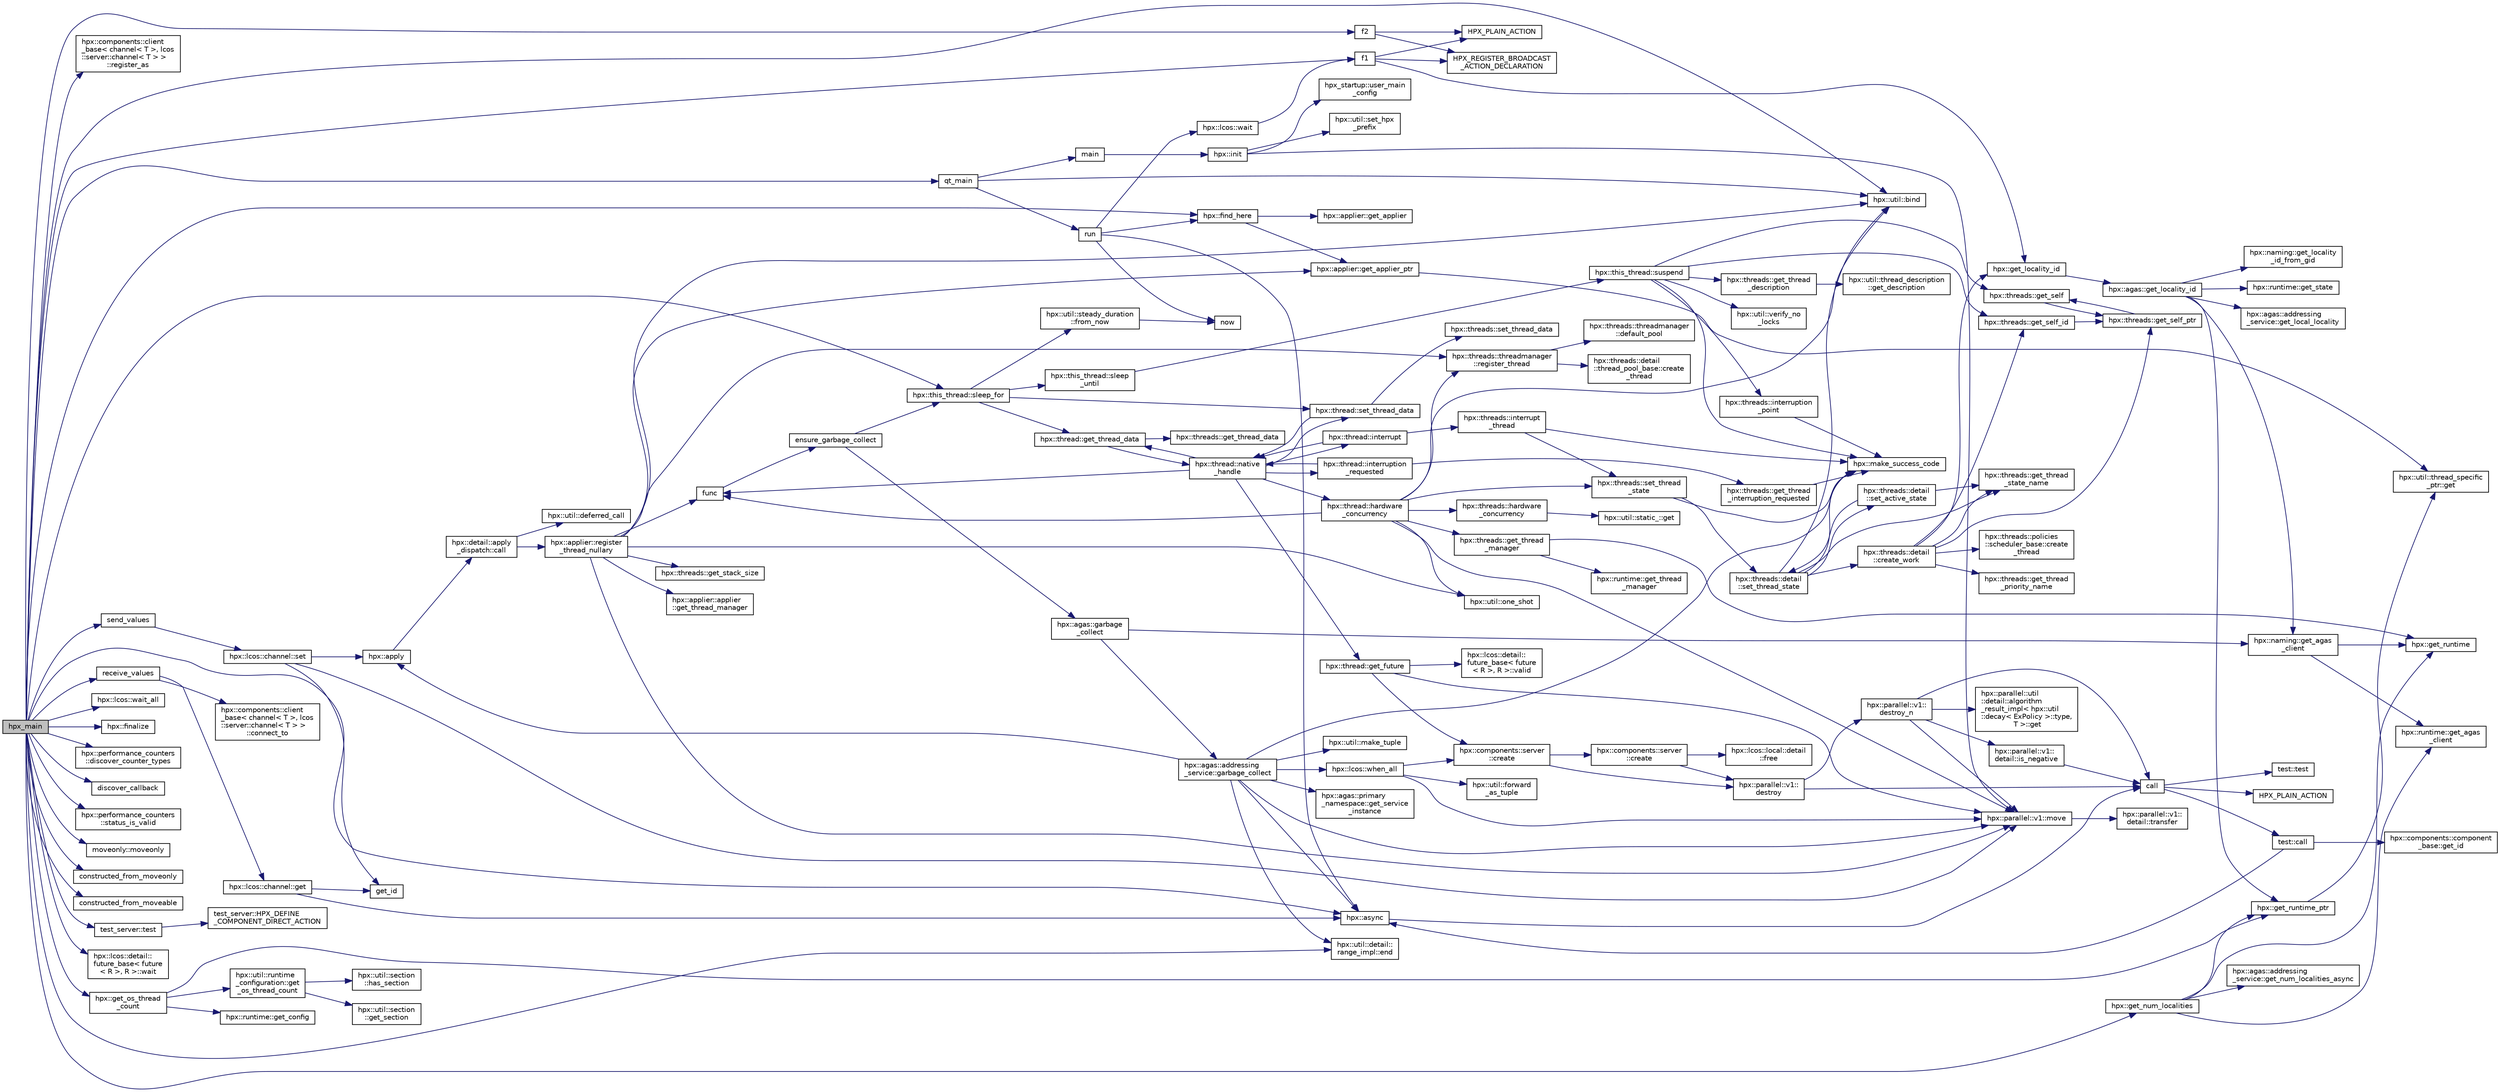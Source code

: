 digraph "hpx_main"
{
  edge [fontname="Helvetica",fontsize="10",labelfontname="Helvetica",labelfontsize="10"];
  node [fontname="Helvetica",fontsize="10",shape=record];
  rankdir="LR";
  Node584 [label="hpx_main",height=0.2,width=0.4,color="black", fillcolor="grey75", style="filled", fontcolor="black"];
  Node584 -> Node585 [color="midnightblue",fontsize="10",style="solid",fontname="Helvetica"];
  Node585 [label="hpx::find_here",height=0.2,width=0.4,color="black", fillcolor="white", style="filled",URL="$d8/d83/namespacehpx.html#af07c1b6e26bcdfb1138643a1a2133cf4",tooltip="Return the global id representing this locality. "];
  Node585 -> Node586 [color="midnightblue",fontsize="10",style="solid",fontname="Helvetica"];
  Node586 [label="hpx::applier::get_applier_ptr",height=0.2,width=0.4,color="black", fillcolor="white", style="filled",URL="$d8/dcb/namespacehpx_1_1applier.html#a617483cf2b77ad3a0aa428ade7b35299"];
  Node586 -> Node587 [color="midnightblue",fontsize="10",style="solid",fontname="Helvetica"];
  Node587 [label="hpx::util::thread_specific\l_ptr::get",height=0.2,width=0.4,color="black", fillcolor="white", style="filled",URL="$d4/d4c/structhpx_1_1util_1_1thread__specific__ptr.html#a3b27d8520710478aa41d1f74206bdba9"];
  Node585 -> Node588 [color="midnightblue",fontsize="10",style="solid",fontname="Helvetica"];
  Node588 [label="hpx::applier::get_applier",height=0.2,width=0.4,color="black", fillcolor="white", style="filled",URL="$d8/dcb/namespacehpx_1_1applier.html#aba1147ab54a476403b37f20a39b1e239"];
  Node584 -> Node589 [color="midnightblue",fontsize="10",style="solid",fontname="Helvetica"];
  Node589 [label="hpx::components::client\l_base\< channel\< T \>, lcos\l::server::channel\< T \> \>\l::register_as",height=0.2,width=0.4,color="black", fillcolor="white", style="filled",URL="$d9/dad/classhpx_1_1components_1_1client__base.html#a632d14405be3f73ace2827cf3e0d71a0"];
  Node584 -> Node590 [color="midnightblue",fontsize="10",style="solid",fontname="Helvetica"];
  Node590 [label="f1",height=0.2,width=0.4,color="black", fillcolor="white", style="filled",URL="$d8/d8b/broadcast_8cpp.html#a1751fbd41f2529b84514a9dbd767959a"];
  Node590 -> Node591 [color="midnightblue",fontsize="10",style="solid",fontname="Helvetica"];
  Node591 [label="hpx::get_locality_id",height=0.2,width=0.4,color="black", fillcolor="white", style="filled",URL="$d8/d83/namespacehpx.html#a158d7c54a657bb364c1704033010697b",tooltip="Return the number of the locality this function is being called from. "];
  Node591 -> Node592 [color="midnightblue",fontsize="10",style="solid",fontname="Helvetica"];
  Node592 [label="hpx::agas::get_locality_id",height=0.2,width=0.4,color="black", fillcolor="white", style="filled",URL="$dc/d54/namespacehpx_1_1agas.html#a491cc2ddecdf0f1a9129900caa6a4d3e"];
  Node592 -> Node593 [color="midnightblue",fontsize="10",style="solid",fontname="Helvetica"];
  Node593 [label="hpx::get_runtime_ptr",height=0.2,width=0.4,color="black", fillcolor="white", style="filled",URL="$d8/d83/namespacehpx.html#af29daf2bb3e01b4d6495a1742b6cce64"];
  Node593 -> Node587 [color="midnightblue",fontsize="10",style="solid",fontname="Helvetica"];
  Node592 -> Node594 [color="midnightblue",fontsize="10",style="solid",fontname="Helvetica"];
  Node594 [label="hpx::runtime::get_state",height=0.2,width=0.4,color="black", fillcolor="white", style="filled",URL="$d0/d7b/classhpx_1_1runtime.html#ab405f80e060dac95d624520f38b0524c"];
  Node592 -> Node595 [color="midnightblue",fontsize="10",style="solid",fontname="Helvetica"];
  Node595 [label="hpx::naming::get_agas\l_client",height=0.2,width=0.4,color="black", fillcolor="white", style="filled",URL="$d4/dc9/namespacehpx_1_1naming.html#a0408fffd5d34b620712a801b0ae3b032"];
  Node595 -> Node596 [color="midnightblue",fontsize="10",style="solid",fontname="Helvetica"];
  Node596 [label="hpx::get_runtime",height=0.2,width=0.4,color="black", fillcolor="white", style="filled",URL="$d8/d83/namespacehpx.html#aef902cc6c7dd3b9fbadf34d1e850a070"];
  Node595 -> Node597 [color="midnightblue",fontsize="10",style="solid",fontname="Helvetica"];
  Node597 [label="hpx::runtime::get_agas\l_client",height=0.2,width=0.4,color="black", fillcolor="white", style="filled",URL="$d0/d7b/classhpx_1_1runtime.html#aeb5dddd30d6b9861669af8ad44d1a96a"];
  Node592 -> Node598 [color="midnightblue",fontsize="10",style="solid",fontname="Helvetica"];
  Node598 [label="hpx::agas::addressing\l_service::get_local_locality",height=0.2,width=0.4,color="black", fillcolor="white", style="filled",URL="$db/d58/structhpx_1_1agas_1_1addressing__service.html#ab52c19a37c2a7a006c6c15f90ad0539c"];
  Node592 -> Node599 [color="midnightblue",fontsize="10",style="solid",fontname="Helvetica"];
  Node599 [label="hpx::naming::get_locality\l_id_from_gid",height=0.2,width=0.4,color="black", fillcolor="white", style="filled",URL="$d4/dc9/namespacehpx_1_1naming.html#a7fd43037784560bd04fda9b49e33529f"];
  Node590 -> Node600 [color="midnightblue",fontsize="10",style="solid",fontname="Helvetica"];
  Node600 [label="HPX_PLAIN_ACTION",height=0.2,width=0.4,color="black", fillcolor="white", style="filled",URL="$d8/d8b/broadcast_8cpp.html#a19685a0394ce6a99351f7a679f6eeefc"];
  Node590 -> Node601 [color="midnightblue",fontsize="10",style="solid",fontname="Helvetica"];
  Node601 [label="HPX_REGISTER_BROADCAST\l_ACTION_DECLARATION",height=0.2,width=0.4,color="black", fillcolor="white", style="filled",URL="$d7/d38/addressing__service_8cpp.html#a573d764d9cb34eec46a4bdffcf07875f"];
  Node584 -> Node602 [color="midnightblue",fontsize="10",style="solid",fontname="Helvetica"];
  Node602 [label="hpx::async",height=0.2,width=0.4,color="black", fillcolor="white", style="filled",URL="$d8/d83/namespacehpx.html#acb7d8e37b73b823956ce144f9a57eaa4"];
  Node602 -> Node603 [color="midnightblue",fontsize="10",style="solid",fontname="Helvetica"];
  Node603 [label="call",height=0.2,width=0.4,color="black", fillcolor="white", style="filled",URL="$d2/d67/promise__1620_8cpp.html#a58357f0b82bc761e1d0b9091ed563a70"];
  Node603 -> Node604 [color="midnightblue",fontsize="10",style="solid",fontname="Helvetica"];
  Node604 [label="test::test",height=0.2,width=0.4,color="black", fillcolor="white", style="filled",URL="$d8/d89/structtest.html#ab42d5ece712d716b04cb3f686f297a26"];
  Node603 -> Node605 [color="midnightblue",fontsize="10",style="solid",fontname="Helvetica"];
  Node605 [label="HPX_PLAIN_ACTION",height=0.2,width=0.4,color="black", fillcolor="white", style="filled",URL="$d2/d67/promise__1620_8cpp.html#ab96aab827a4b1fcaf66cfe0ba83fef23"];
  Node603 -> Node606 [color="midnightblue",fontsize="10",style="solid",fontname="Helvetica"];
  Node606 [label="test::call",height=0.2,width=0.4,color="black", fillcolor="white", style="filled",URL="$d8/d89/structtest.html#aeb29e7ed6518b9426ccf1344c52620ae"];
  Node606 -> Node602 [color="midnightblue",fontsize="10",style="solid",fontname="Helvetica"];
  Node606 -> Node607 [color="midnightblue",fontsize="10",style="solid",fontname="Helvetica"];
  Node607 [label="hpx::components::component\l_base::get_id",height=0.2,width=0.4,color="black", fillcolor="white", style="filled",URL="$d2/de6/classhpx_1_1components_1_1component__base.html#a4c8fd93514039bdf01c48d66d82b19cd"];
  Node584 -> Node608 [color="midnightblue",fontsize="10",style="solid",fontname="Helvetica"];
  Node608 [label="send_values",height=0.2,width=0.4,color="black", fillcolor="white", style="filled",URL="$d4/d98/channel__register__as__2722_8cpp.html#ab97c284e1eb1e5056b59dbcf0a1e24fc"];
  Node608 -> Node609 [color="midnightblue",fontsize="10",style="solid",fontname="Helvetica"];
  Node609 [label="hpx::lcos::channel::set",height=0.2,width=0.4,color="black", fillcolor="white", style="filled",URL="$db/d40/classhpx_1_1lcos_1_1channel.html#a55b035fb8c7cac0b6f187884f04f8b6a"];
  Node609 -> Node610 [color="midnightblue",fontsize="10",style="solid",fontname="Helvetica"];
  Node610 [label="hpx::apply",height=0.2,width=0.4,color="black", fillcolor="white", style="filled",URL="$d8/d83/namespacehpx.html#aa87762f0db0731d385f3fdfdb25d59fc"];
  Node610 -> Node611 [color="midnightblue",fontsize="10",style="solid",fontname="Helvetica"];
  Node611 [label="hpx::detail::apply\l_dispatch::call",height=0.2,width=0.4,color="black", fillcolor="white", style="filled",URL="$db/de8/structhpx_1_1detail_1_1apply__dispatch.html#a0755fab16d281e74bcff0f8045be9459"];
  Node611 -> Node612 [color="midnightblue",fontsize="10",style="solid",fontname="Helvetica"];
  Node612 [label="hpx::applier::register\l_thread_nullary",height=0.2,width=0.4,color="black", fillcolor="white", style="filled",URL="$d8/dcb/namespacehpx_1_1applier.html#a401cd1145927e58d74d1eb52aaccd936"];
  Node612 -> Node586 [color="midnightblue",fontsize="10",style="solid",fontname="Helvetica"];
  Node612 -> Node613 [color="midnightblue",fontsize="10",style="solid",fontname="Helvetica"];
  Node613 [label="func",height=0.2,width=0.4,color="black", fillcolor="white", style="filled",URL="$d8/dfd/id__type__ref__counting__1032_8cpp.html#ab811b86ea5107ffb3351fcaa29d2c652"];
  Node613 -> Node614 [color="midnightblue",fontsize="10",style="solid",fontname="Helvetica"];
  Node614 [label="ensure_garbage_collect",height=0.2,width=0.4,color="black", fillcolor="white", style="filled",URL="$d8/dfd/id__type__ref__counting__1032_8cpp.html#a5264b94bf7c262ac0e521fb290d476d5"];
  Node614 -> Node615 [color="midnightblue",fontsize="10",style="solid",fontname="Helvetica"];
  Node615 [label="hpx::this_thread::sleep_for",height=0.2,width=0.4,color="black", fillcolor="white", style="filled",URL="$d9/d52/namespacehpx_1_1this__thread.html#afc042a5a5fa52eef2d1d177a343435cf"];
  Node615 -> Node616 [color="midnightblue",fontsize="10",style="solid",fontname="Helvetica"];
  Node616 [label="hpx::this_thread::sleep\l_until",height=0.2,width=0.4,color="black", fillcolor="white", style="filled",URL="$d9/d52/namespacehpx_1_1this__thread.html#ae12a853980115b23ff0ab8ca06622658"];
  Node616 -> Node617 [color="midnightblue",fontsize="10",style="solid",fontname="Helvetica"];
  Node617 [label="hpx::this_thread::suspend",height=0.2,width=0.4,color="black", fillcolor="white", style="filled",URL="$d9/d52/namespacehpx_1_1this__thread.html#aca220026fb3014c0881d129fe31c0073"];
  Node617 -> Node618 [color="midnightblue",fontsize="10",style="solid",fontname="Helvetica"];
  Node618 [label="hpx::threads::get_self",height=0.2,width=0.4,color="black", fillcolor="white", style="filled",URL="$d7/d28/namespacehpx_1_1threads.html#a07daf4d6d29233f20d66d41ab7b5b8e8"];
  Node618 -> Node619 [color="midnightblue",fontsize="10",style="solid",fontname="Helvetica"];
  Node619 [label="hpx::threads::get_self_ptr",height=0.2,width=0.4,color="black", fillcolor="white", style="filled",URL="$d7/d28/namespacehpx_1_1threads.html#a22877ae347ad884cde3a51397dad6c53"];
  Node619 -> Node618 [color="midnightblue",fontsize="10",style="solid",fontname="Helvetica"];
  Node617 -> Node620 [color="midnightblue",fontsize="10",style="solid",fontname="Helvetica"];
  Node620 [label="hpx::threads::get_self_id",height=0.2,width=0.4,color="black", fillcolor="white", style="filled",URL="$d7/d28/namespacehpx_1_1threads.html#afafe0f900b9fac3d4ed3c747625c1cfe"];
  Node620 -> Node619 [color="midnightblue",fontsize="10",style="solid",fontname="Helvetica"];
  Node617 -> Node621 [color="midnightblue",fontsize="10",style="solid",fontname="Helvetica"];
  Node621 [label="hpx::threads::interruption\l_point",height=0.2,width=0.4,color="black", fillcolor="white", style="filled",URL="$d7/d28/namespacehpx_1_1threads.html#ada6ec56a12b050707311d8c628089059"];
  Node621 -> Node622 [color="midnightblue",fontsize="10",style="solid",fontname="Helvetica"];
  Node622 [label="hpx::make_success_code",height=0.2,width=0.4,color="black", fillcolor="white", style="filled",URL="$d8/d83/namespacehpx.html#a0e8512a8f49e2a6c8185061181419d8f",tooltip="Returns error_code(hpx::success, \"success\", mode). "];
  Node617 -> Node623 [color="midnightblue",fontsize="10",style="solid",fontname="Helvetica"];
  Node623 [label="hpx::util::verify_no\l_locks",height=0.2,width=0.4,color="black", fillcolor="white", style="filled",URL="$df/dad/namespacehpx_1_1util.html#ae0e1837ee6f09b79b26c2e788d2e9fc9"];
  Node617 -> Node624 [color="midnightblue",fontsize="10",style="solid",fontname="Helvetica"];
  Node624 [label="hpx::threads::get_thread\l_description",height=0.2,width=0.4,color="black", fillcolor="white", style="filled",URL="$d7/d28/namespacehpx_1_1threads.html#a42fc18a7a680f4e8bc633a4b4c956701"];
  Node624 -> Node625 [color="midnightblue",fontsize="10",style="solid",fontname="Helvetica"];
  Node625 [label="hpx::util::thread_description\l::get_description",height=0.2,width=0.4,color="black", fillcolor="white", style="filled",URL="$df/d9e/structhpx_1_1util_1_1thread__description.html#a8c834e14eca6eb228188022577f9f952"];
  Node617 -> Node622 [color="midnightblue",fontsize="10",style="solid",fontname="Helvetica"];
  Node615 -> Node626 [color="midnightblue",fontsize="10",style="solid",fontname="Helvetica"];
  Node626 [label="hpx::util::steady_duration\l::from_now",height=0.2,width=0.4,color="black", fillcolor="white", style="filled",URL="$d9/d4f/classhpx_1_1util_1_1steady__duration.html#a0132206d767cd0f7395507b40111a153"];
  Node626 -> Node627 [color="midnightblue",fontsize="10",style="solid",fontname="Helvetica"];
  Node627 [label="now",height=0.2,width=0.4,color="black", fillcolor="white", style="filled",URL="$de/db3/1d__stencil__1__omp_8cpp.html#a89e9667753dccfac455bd37a7a3a7b16"];
  Node615 -> Node628 [color="midnightblue",fontsize="10",style="solid",fontname="Helvetica"];
  Node628 [label="hpx::thread::get_thread_data",height=0.2,width=0.4,color="black", fillcolor="white", style="filled",URL="$de/d9b/classhpx_1_1thread.html#a4535ef82cec3b953d2c941d20e3e3904"];
  Node628 -> Node629 [color="midnightblue",fontsize="10",style="solid",fontname="Helvetica"];
  Node629 [label="hpx::threads::get_thread_data",height=0.2,width=0.4,color="black", fillcolor="white", style="filled",URL="$d7/d28/namespacehpx_1_1threads.html#a8737931ff6303807225f735b2b384ae4"];
  Node628 -> Node630 [color="midnightblue",fontsize="10",style="solid",fontname="Helvetica"];
  Node630 [label="hpx::thread::native\l_handle",height=0.2,width=0.4,color="black", fillcolor="white", style="filled",URL="$de/d9b/classhpx_1_1thread.html#acf48190d264ab64c1c4ec99d0b421b5a"];
  Node630 -> Node631 [color="midnightblue",fontsize="10",style="solid",fontname="Helvetica"];
  Node631 [label="hpx::thread::hardware\l_concurrency",height=0.2,width=0.4,color="black", fillcolor="white", style="filled",URL="$de/d9b/classhpx_1_1thread.html#a8e4fff210e02485ba493bc3a2a956c03"];
  Node631 -> Node632 [color="midnightblue",fontsize="10",style="solid",fontname="Helvetica"];
  Node632 [label="hpx::threads::hardware\l_concurrency",height=0.2,width=0.4,color="black", fillcolor="white", style="filled",URL="$d7/d28/namespacehpx_1_1threads.html#aa8752a235478d2ad7b5ac467b63ab527"];
  Node632 -> Node633 [color="midnightblue",fontsize="10",style="solid",fontname="Helvetica"];
  Node633 [label="hpx::util::static_::get",height=0.2,width=0.4,color="black", fillcolor="white", style="filled",URL="$d3/dbb/structhpx_1_1util_1_1static__.html#a2967c633948a3bf17a3b5405ef5a8318"];
  Node631 -> Node613 [color="midnightblue",fontsize="10",style="solid",fontname="Helvetica"];
  Node631 -> Node634 [color="midnightblue",fontsize="10",style="solid",fontname="Helvetica"];
  Node634 [label="hpx::util::bind",height=0.2,width=0.4,color="black", fillcolor="white", style="filled",URL="$df/dad/namespacehpx_1_1util.html#ad844caedf82a0173d6909d910c3e48c6"];
  Node631 -> Node635 [color="midnightblue",fontsize="10",style="solid",fontname="Helvetica"];
  Node635 [label="hpx::util::one_shot",height=0.2,width=0.4,color="black", fillcolor="white", style="filled",URL="$df/dad/namespacehpx_1_1util.html#a273e61be42a72415291e0ec0a4f28c7a"];
  Node631 -> Node636 [color="midnightblue",fontsize="10",style="solid",fontname="Helvetica"];
  Node636 [label="hpx::parallel::v1::move",height=0.2,width=0.4,color="black", fillcolor="white", style="filled",URL="$db/db9/namespacehpx_1_1parallel_1_1v1.html#aa7c4ede081ce786c9d1eb1adff495cfc"];
  Node636 -> Node637 [color="midnightblue",fontsize="10",style="solid",fontname="Helvetica"];
  Node637 [label="hpx::parallel::v1::\ldetail::transfer",height=0.2,width=0.4,color="black", fillcolor="white", style="filled",URL="$d2/ddd/namespacehpx_1_1parallel_1_1v1_1_1detail.html#ab1b56a05e1885ca7cc7ffa1804dd2f3c"];
  Node631 -> Node638 [color="midnightblue",fontsize="10",style="solid",fontname="Helvetica"];
  Node638 [label="hpx::threads::get_thread\l_manager",height=0.2,width=0.4,color="black", fillcolor="white", style="filled",URL="$d7/d28/namespacehpx_1_1threads.html#a076973c3a53beadde7d967e22c4f6cce"];
  Node638 -> Node596 [color="midnightblue",fontsize="10",style="solid",fontname="Helvetica"];
  Node638 -> Node639 [color="midnightblue",fontsize="10",style="solid",fontname="Helvetica"];
  Node639 [label="hpx::runtime::get_thread\l_manager",height=0.2,width=0.4,color="black", fillcolor="white", style="filled",URL="$d0/d7b/classhpx_1_1runtime.html#a865b12d57fcd44a8d3dda3e35414f563"];
  Node631 -> Node640 [color="midnightblue",fontsize="10",style="solid",fontname="Helvetica"];
  Node640 [label="hpx::threads::threadmanager\l::register_thread",height=0.2,width=0.4,color="black", fillcolor="white", style="filled",URL="$d5/daa/classhpx_1_1threads_1_1threadmanager.html#a7f79c7578e08a60ca45eb276ce8133d8"];
  Node640 -> Node641 [color="midnightblue",fontsize="10",style="solid",fontname="Helvetica"];
  Node641 [label="hpx::threads::threadmanager\l::default_pool",height=0.2,width=0.4,color="black", fillcolor="white", style="filled",URL="$d5/daa/classhpx_1_1threads_1_1threadmanager.html#a851f067d03b5dd1c5e6a9a6a841e05df"];
  Node640 -> Node642 [color="midnightblue",fontsize="10",style="solid",fontname="Helvetica"];
  Node642 [label="hpx::threads::detail\l::thread_pool_base::create\l_thread",height=0.2,width=0.4,color="black", fillcolor="white", style="filled",URL="$de/dae/classhpx_1_1threads_1_1detail_1_1thread__pool__base.html#ad35d3779eef6f4528e62a26d71b34b34"];
  Node631 -> Node643 [color="midnightblue",fontsize="10",style="solid",fontname="Helvetica"];
  Node643 [label="hpx::threads::set_thread\l_state",height=0.2,width=0.4,color="black", fillcolor="white", style="filled",URL="$d7/d28/namespacehpx_1_1threads.html#ac0690ad16ad778bcc79dcd727cc33025",tooltip="Set the thread state of the thread referenced by the thread_id id. "];
  Node643 -> Node622 [color="midnightblue",fontsize="10",style="solid",fontname="Helvetica"];
  Node643 -> Node644 [color="midnightblue",fontsize="10",style="solid",fontname="Helvetica"];
  Node644 [label="hpx::threads::detail\l::set_thread_state",height=0.2,width=0.4,color="black", fillcolor="white", style="filled",URL="$d2/dd1/namespacehpx_1_1threads_1_1detail.html#af85ddc854c4a149bf1738eb1b111b9ab"];
  Node644 -> Node645 [color="midnightblue",fontsize="10",style="solid",fontname="Helvetica"];
  Node645 [label="hpx::threads::get_thread\l_state_name",height=0.2,width=0.4,color="black", fillcolor="white", style="filled",URL="$d7/d28/namespacehpx_1_1threads.html#a26f91ea8d2195f165c033241c5cd11db"];
  Node644 -> Node622 [color="midnightblue",fontsize="10",style="solid",fontname="Helvetica"];
  Node644 -> Node634 [color="midnightblue",fontsize="10",style="solid",fontname="Helvetica"];
  Node644 -> Node646 [color="midnightblue",fontsize="10",style="solid",fontname="Helvetica"];
  Node646 [label="hpx::threads::detail\l::set_active_state",height=0.2,width=0.4,color="black", fillcolor="white", style="filled",URL="$d2/dd1/namespacehpx_1_1threads_1_1detail.html#a45884a5bf04ad66a4f259231a3947e76"];
  Node646 -> Node645 [color="midnightblue",fontsize="10",style="solid",fontname="Helvetica"];
  Node646 -> Node644 [color="midnightblue",fontsize="10",style="solid",fontname="Helvetica"];
  Node644 -> Node647 [color="midnightblue",fontsize="10",style="solid",fontname="Helvetica"];
  Node647 [label="hpx::threads::detail\l::create_work",height=0.2,width=0.4,color="black", fillcolor="white", style="filled",URL="$d2/dd1/namespacehpx_1_1threads_1_1detail.html#ae22384a3c1b1a1940032fad068fb54b1"];
  Node647 -> Node645 [color="midnightblue",fontsize="10",style="solid",fontname="Helvetica"];
  Node647 -> Node648 [color="midnightblue",fontsize="10",style="solid",fontname="Helvetica"];
  Node648 [label="hpx::threads::get_thread\l_priority_name",height=0.2,width=0.4,color="black", fillcolor="white", style="filled",URL="$d7/d28/namespacehpx_1_1threads.html#a9c6b2fec0c1cf5b06ff83ce756ca6d42"];
  Node647 -> Node619 [color="midnightblue",fontsize="10",style="solid",fontname="Helvetica"];
  Node647 -> Node620 [color="midnightblue",fontsize="10",style="solid",fontname="Helvetica"];
  Node647 -> Node591 [color="midnightblue",fontsize="10",style="solid",fontname="Helvetica"];
  Node647 -> Node649 [color="midnightblue",fontsize="10",style="solid",fontname="Helvetica"];
  Node649 [label="hpx::threads::policies\l::scheduler_base::create\l_thread",height=0.2,width=0.4,color="black", fillcolor="white", style="filled",URL="$dd/d7e/structhpx_1_1threads_1_1policies_1_1scheduler__base.html#ad3b05cd7f363cc8e8410ce368c3794e0"];
  Node630 -> Node650 [color="midnightblue",fontsize="10",style="solid",fontname="Helvetica"];
  Node650 [label="hpx::thread::interrupt",height=0.2,width=0.4,color="black", fillcolor="white", style="filled",URL="$de/d9b/classhpx_1_1thread.html#ac34d0d033aa743c476a79dbc2e1a8a39"];
  Node650 -> Node651 [color="midnightblue",fontsize="10",style="solid",fontname="Helvetica"];
  Node651 [label="hpx::threads::interrupt\l_thread",height=0.2,width=0.4,color="black", fillcolor="white", style="filled",URL="$d7/d28/namespacehpx_1_1threads.html#a6bdda1a2aab61b9b13d274b5155d7e73"];
  Node651 -> Node622 [color="midnightblue",fontsize="10",style="solid",fontname="Helvetica"];
  Node651 -> Node643 [color="midnightblue",fontsize="10",style="solid",fontname="Helvetica"];
  Node650 -> Node630 [color="midnightblue",fontsize="10",style="solid",fontname="Helvetica"];
  Node630 -> Node652 [color="midnightblue",fontsize="10",style="solid",fontname="Helvetica"];
  Node652 [label="hpx::thread::interruption\l_requested",height=0.2,width=0.4,color="black", fillcolor="white", style="filled",URL="$de/d9b/classhpx_1_1thread.html#a33276bb4c20bbb0b1978944e18ef71b8"];
  Node652 -> Node653 [color="midnightblue",fontsize="10",style="solid",fontname="Helvetica"];
  Node653 [label="hpx::threads::get_thread\l_interruption_requested",height=0.2,width=0.4,color="black", fillcolor="white", style="filled",URL="$d7/d28/namespacehpx_1_1threads.html#ae64a7fdb8b5c8bac7be0c8282672a03b"];
  Node653 -> Node622 [color="midnightblue",fontsize="10",style="solid",fontname="Helvetica"];
  Node652 -> Node630 [color="midnightblue",fontsize="10",style="solid",fontname="Helvetica"];
  Node630 -> Node654 [color="midnightblue",fontsize="10",style="solid",fontname="Helvetica"];
  Node654 [label="hpx::thread::get_future",height=0.2,width=0.4,color="black", fillcolor="white", style="filled",URL="$de/d9b/classhpx_1_1thread.html#a87fdb0d8da826366fc190ed224900a64"];
  Node654 -> Node655 [color="midnightblue",fontsize="10",style="solid",fontname="Helvetica"];
  Node655 [label="hpx::lcos::detail::\lfuture_base\< future\l\< R \>, R \>::valid",height=0.2,width=0.4,color="black", fillcolor="white", style="filled",URL="$d5/dd7/classhpx_1_1lcos_1_1detail_1_1future__base.html#aaf7beb7374815614363033bd96573e75"];
  Node654 -> Node656 [color="midnightblue",fontsize="10",style="solid",fontname="Helvetica"];
  Node656 [label="hpx::components::server\l::create",height=0.2,width=0.4,color="black", fillcolor="white", style="filled",URL="$d2/da2/namespacehpx_1_1components_1_1server.html#ac776c89f3d68ceb910e8cee9fa937ab4",tooltip="Create arrays of components using their default constructor. "];
  Node656 -> Node657 [color="midnightblue",fontsize="10",style="solid",fontname="Helvetica"];
  Node657 [label="hpx::components::server\l::create",height=0.2,width=0.4,color="black", fillcolor="white", style="filled",URL="$d2/da2/namespacehpx_1_1components_1_1server.html#a77d26de181c97b444565e230577981bd"];
  Node657 -> Node658 [color="midnightblue",fontsize="10",style="solid",fontname="Helvetica"];
  Node658 [label="hpx::lcos::local::detail\l::free",height=0.2,width=0.4,color="black", fillcolor="white", style="filled",URL="$d4/dcb/namespacehpx_1_1lcos_1_1local_1_1detail.html#a55a940f019734e9bb045dc123cd80e48"];
  Node657 -> Node659 [color="midnightblue",fontsize="10",style="solid",fontname="Helvetica"];
  Node659 [label="hpx::parallel::v1::\ldestroy",height=0.2,width=0.4,color="black", fillcolor="white", style="filled",URL="$db/db9/namespacehpx_1_1parallel_1_1v1.html#acf303558375048e8a7cc9a2c2e09477f"];
  Node659 -> Node603 [color="midnightblue",fontsize="10",style="solid",fontname="Helvetica"];
  Node659 -> Node660 [color="midnightblue",fontsize="10",style="solid",fontname="Helvetica"];
  Node660 [label="hpx::parallel::v1::\ldestroy_n",height=0.2,width=0.4,color="black", fillcolor="white", style="filled",URL="$db/db9/namespacehpx_1_1parallel_1_1v1.html#a71d0691132a300690163f5636bcd5bd3"];
  Node660 -> Node661 [color="midnightblue",fontsize="10",style="solid",fontname="Helvetica"];
  Node661 [label="hpx::parallel::v1::\ldetail::is_negative",height=0.2,width=0.4,color="black", fillcolor="white", style="filled",URL="$d2/ddd/namespacehpx_1_1parallel_1_1v1_1_1detail.html#adf2e40fc4b20ad0fd442ee3118a4d527"];
  Node661 -> Node603 [color="midnightblue",fontsize="10",style="solid",fontname="Helvetica"];
  Node660 -> Node662 [color="midnightblue",fontsize="10",style="solid",fontname="Helvetica"];
  Node662 [label="hpx::parallel::util\l::detail::algorithm\l_result_impl\< hpx::util\l::decay\< ExPolicy \>::type,\l T \>::get",height=0.2,width=0.4,color="black", fillcolor="white", style="filled",URL="$d2/d42/structhpx_1_1parallel_1_1util_1_1detail_1_1algorithm__result__impl.html#ab5b051e8ec74eff5e0e62fd63f5d377e"];
  Node660 -> Node636 [color="midnightblue",fontsize="10",style="solid",fontname="Helvetica"];
  Node660 -> Node603 [color="midnightblue",fontsize="10",style="solid",fontname="Helvetica"];
  Node656 -> Node659 [color="midnightblue",fontsize="10",style="solid",fontname="Helvetica"];
  Node654 -> Node636 [color="midnightblue",fontsize="10",style="solid",fontname="Helvetica"];
  Node630 -> Node628 [color="midnightblue",fontsize="10",style="solid",fontname="Helvetica"];
  Node630 -> Node663 [color="midnightblue",fontsize="10",style="solid",fontname="Helvetica"];
  Node663 [label="hpx::thread::set_thread_data",height=0.2,width=0.4,color="black", fillcolor="white", style="filled",URL="$de/d9b/classhpx_1_1thread.html#a7317a3cf5251f3b33c990449570d4cea"];
  Node663 -> Node664 [color="midnightblue",fontsize="10",style="solid",fontname="Helvetica"];
  Node664 [label="hpx::threads::set_thread_data",height=0.2,width=0.4,color="black", fillcolor="white", style="filled",URL="$d7/d28/namespacehpx_1_1threads.html#a00a625acc149fce3ae38e4340454acf7"];
  Node663 -> Node630 [color="midnightblue",fontsize="10",style="solid",fontname="Helvetica"];
  Node630 -> Node613 [color="midnightblue",fontsize="10",style="solid",fontname="Helvetica"];
  Node615 -> Node663 [color="midnightblue",fontsize="10",style="solid",fontname="Helvetica"];
  Node614 -> Node665 [color="midnightblue",fontsize="10",style="solid",fontname="Helvetica"];
  Node665 [label="hpx::agas::garbage\l_collect",height=0.2,width=0.4,color="black", fillcolor="white", style="filled",URL="$dc/d54/namespacehpx_1_1agas.html#a951337adc4f9bd6df00a50737468e911"];
  Node665 -> Node595 [color="midnightblue",fontsize="10",style="solid",fontname="Helvetica"];
  Node665 -> Node666 [color="midnightblue",fontsize="10",style="solid",fontname="Helvetica"];
  Node666 [label="hpx::agas::addressing\l_service::garbage_collect",height=0.2,width=0.4,color="black", fillcolor="white", style="filled",URL="$db/d58/structhpx_1_1agas_1_1addressing__service.html#a87dcae0eacf6e62d5103ebf516d86f63"];
  Node666 -> Node622 [color="midnightblue",fontsize="10",style="solid",fontname="Helvetica"];
  Node666 -> Node667 [color="midnightblue",fontsize="10",style="solid",fontname="Helvetica"];
  Node667 [label="hpx::agas::primary\l_namespace::get_service\l_instance",height=0.2,width=0.4,color="black", fillcolor="white", style="filled",URL="$d1/d43/structhpx_1_1agas_1_1primary__namespace.html#a7630ff0f30ff8c23b13b4672c5350e2e"];
  Node666 -> Node668 [color="midnightblue",fontsize="10",style="solid",fontname="Helvetica"];
  Node668 [label="hpx::util::make_tuple",height=0.2,width=0.4,color="black", fillcolor="white", style="filled",URL="$df/dad/namespacehpx_1_1util.html#a06fa74211a987d208e013f400a9f5328"];
  Node666 -> Node669 [color="midnightblue",fontsize="10",style="solid",fontname="Helvetica"];
  Node669 [label="hpx::util::detail::\lrange_impl::end",height=0.2,width=0.4,color="black", fillcolor="white", style="filled",URL="$d4/d4a/namespacehpx_1_1util_1_1detail_1_1range__impl.html#afb2ea48b0902f52ee4d8b764807b4316"];
  Node666 -> Node610 [color="midnightblue",fontsize="10",style="solid",fontname="Helvetica"];
  Node666 -> Node636 [color="midnightblue",fontsize="10",style="solid",fontname="Helvetica"];
  Node666 -> Node602 [color="midnightblue",fontsize="10",style="solid",fontname="Helvetica"];
  Node666 -> Node670 [color="midnightblue",fontsize="10",style="solid",fontname="Helvetica"];
  Node670 [label="hpx::lcos::when_all",height=0.2,width=0.4,color="black", fillcolor="white", style="filled",URL="$d2/dc9/namespacehpx_1_1lcos.html#a1a6fb024d8690923fb185d5aee204d54"];
  Node670 -> Node671 [color="midnightblue",fontsize="10",style="solid",fontname="Helvetica"];
  Node671 [label="hpx::util::forward\l_as_tuple",height=0.2,width=0.4,color="black", fillcolor="white", style="filled",URL="$df/dad/namespacehpx_1_1util.html#ab7c31e3f24c3302a4f67b6735a6fa597"];
  Node670 -> Node636 [color="midnightblue",fontsize="10",style="solid",fontname="Helvetica"];
  Node670 -> Node656 [color="midnightblue",fontsize="10",style="solid",fontname="Helvetica"];
  Node612 -> Node634 [color="midnightblue",fontsize="10",style="solid",fontname="Helvetica"];
  Node612 -> Node635 [color="midnightblue",fontsize="10",style="solid",fontname="Helvetica"];
  Node612 -> Node636 [color="midnightblue",fontsize="10",style="solid",fontname="Helvetica"];
  Node612 -> Node672 [color="midnightblue",fontsize="10",style="solid",fontname="Helvetica"];
  Node672 [label="hpx::threads::get_stack_size",height=0.2,width=0.4,color="black", fillcolor="white", style="filled",URL="$d7/d28/namespacehpx_1_1threads.html#af597241b3c2785150be206737ca04aa6",tooltip="The get_stack_size function is part of the thread related API. It. "];
  Node612 -> Node673 [color="midnightblue",fontsize="10",style="solid",fontname="Helvetica"];
  Node673 [label="hpx::applier::applier\l::get_thread_manager",height=0.2,width=0.4,color="black", fillcolor="white", style="filled",URL="$da/dcb/classhpx_1_1applier_1_1applier.html#acc36d583973701e573be39da97bba866",tooltip="Access the thread-manager instance associated with this applier. "];
  Node612 -> Node640 [color="midnightblue",fontsize="10",style="solid",fontname="Helvetica"];
  Node611 -> Node674 [color="midnightblue",fontsize="10",style="solid",fontname="Helvetica"];
  Node674 [label="hpx::util::deferred_call",height=0.2,width=0.4,color="black", fillcolor="white", style="filled",URL="$df/dad/namespacehpx_1_1util.html#acdded623c658a7a3436f7e76bc9d881c"];
  Node609 -> Node675 [color="midnightblue",fontsize="10",style="solid",fontname="Helvetica"];
  Node675 [label="get_id",height=0.2,width=0.4,color="black", fillcolor="white", style="filled",URL="$d8/d3c/simple__future__continuation_8cpp.html#a64b28a4bbb16e7f78fc14c60466ddd8d"];
  Node609 -> Node636 [color="midnightblue",fontsize="10",style="solid",fontname="Helvetica"];
  Node584 -> Node676 [color="midnightblue",fontsize="10",style="solid",fontname="Helvetica"];
  Node676 [label="f2",height=0.2,width=0.4,color="black", fillcolor="white", style="filled",URL="$d8/d8b/broadcast_8cpp.html#a90b718127ae383af9c1b52fb8d5e1166"];
  Node676 -> Node600 [color="midnightblue",fontsize="10",style="solid",fontname="Helvetica"];
  Node676 -> Node601 [color="midnightblue",fontsize="10",style="solid",fontname="Helvetica"];
  Node584 -> Node677 [color="midnightblue",fontsize="10",style="solid",fontname="Helvetica"];
  Node677 [label="receive_values",height=0.2,width=0.4,color="black", fillcolor="white", style="filled",URL="$d4/d98/channel__register__as__2722_8cpp.html#ad88331e46d874b74dd70cfa750316381"];
  Node677 -> Node678 [color="midnightblue",fontsize="10",style="solid",fontname="Helvetica"];
  Node678 [label="hpx::components::client\l_base\< channel\< T \>, lcos\l::server::channel\< T \> \>\l::connect_to",height=0.2,width=0.4,color="black", fillcolor="white", style="filled",URL="$d9/dad/classhpx_1_1components_1_1client__base.html#a799b739d230d80abb078dce9845dc277"];
  Node677 -> Node679 [color="midnightblue",fontsize="10",style="solid",fontname="Helvetica"];
  Node679 [label="hpx::lcos::channel::get",height=0.2,width=0.4,color="black", fillcolor="white", style="filled",URL="$db/d40/classhpx_1_1lcos_1_1channel.html#a9e5eb00de5cb512bc1319c3df58f911a"];
  Node679 -> Node602 [color="midnightblue",fontsize="10",style="solid",fontname="Helvetica"];
  Node679 -> Node675 [color="midnightblue",fontsize="10",style="solid",fontname="Helvetica"];
  Node584 -> Node680 [color="midnightblue",fontsize="10",style="solid",fontname="Helvetica"];
  Node680 [label="hpx::lcos::wait_all",height=0.2,width=0.4,color="black", fillcolor="white", style="filled",URL="$d2/dc9/namespacehpx_1_1lcos.html#aa22f424df487aac588e30b71f15dd2fe"];
  Node584 -> Node681 [color="midnightblue",fontsize="10",style="solid",fontname="Helvetica"];
  Node681 [label="hpx::finalize",height=0.2,width=0.4,color="black", fillcolor="white", style="filled",URL="$d8/d83/namespacehpx.html#a8f5d18e423b3ad43e343d1571acd5f64",tooltip="Main function to gracefully terminate the HPX runtime system. "];
  Node584 -> Node682 [color="midnightblue",fontsize="10",style="solid",fontname="Helvetica"];
  Node682 [label="hpx::performance_counters\l::discover_counter_types",height=0.2,width=0.4,color="black", fillcolor="white", style="filled",URL="$d0/d36/namespacehpx_1_1performance__counters.html#ae0e9d6bb6252459b956c7b23f3577566",tooltip="Call the supplied function for each registered counter type. "];
  Node584 -> Node634 [color="midnightblue",fontsize="10",style="solid",fontname="Helvetica"];
  Node584 -> Node683 [color="midnightblue",fontsize="10",style="solid",fontname="Helvetica"];
  Node683 [label="discover_callback",height=0.2,width=0.4,color="black", fillcolor="white", style="filled",URL="$d0/d7f/discover__counters__1787_8cpp.html#ac1c23d8427ed71021549866f26de1feb"];
  Node584 -> Node684 [color="midnightblue",fontsize="10",style="solid",fontname="Helvetica"];
  Node684 [label="hpx::performance_counters\l::status_is_valid",height=0.2,width=0.4,color="black", fillcolor="white", style="filled",URL="$d0/d36/namespacehpx_1_1performance__counters.html#a02f879175b5bb99013a8c79f66e57213"];
  Node584 -> Node685 [color="midnightblue",fontsize="10",style="solid",fontname="Helvetica"];
  Node685 [label="moveonly::moveonly",height=0.2,width=0.4,color="black", fillcolor="white", style="filled",URL="$da/d35/structmoveonly.html#a87b1bf5d5820f514196cbbcf69970499"];
  Node584 -> Node686 [color="midnightblue",fontsize="10",style="solid",fontname="Helvetica"];
  Node686 [label="constructed_from_moveonly",height=0.2,width=0.4,color="black", fillcolor="white", style="filled",URL="$d3/dcf/moveonly__constructor__arguments__1405_8cpp.html#a0e779d89d6e969e3193afd0794011893"];
  Node584 -> Node687 [color="midnightblue",fontsize="10",style="solid",fontname="Helvetica"];
  Node687 [label="constructed_from_moveable",height=0.2,width=0.4,color="black", fillcolor="white", style="filled",URL="$d3/dcf/moveonly__constructor__arguments__1405_8cpp.html#a86c73452a338a7ea1dc2bf45e70e3d32"];
  Node584 -> Node688 [color="midnightblue",fontsize="10",style="solid",fontname="Helvetica"];
  Node688 [label="qt_main",height=0.2,width=0.4,color="black", fillcolor="white", style="filled",URL="$df/d90/qt_8cpp.html#aaa5829188b5340c93bdda654fe184707"];
  Node688 -> Node689 [color="midnightblue",fontsize="10",style="solid",fontname="Helvetica"];
  Node689 [label="main",height=0.2,width=0.4,color="black", fillcolor="white", style="filled",URL="$df/d90/qt_8cpp.html#a3c04138a5bfe5d72780bb7e82a18e627"];
  Node689 -> Node690 [color="midnightblue",fontsize="10",style="solid",fontname="Helvetica"];
  Node690 [label="hpx::init",height=0.2,width=0.4,color="black", fillcolor="white", style="filled",URL="$d8/d83/namespacehpx.html#a3c694ea960b47c56b33351ba16e3d76b",tooltip="Main entry point for launching the HPX runtime system. "];
  Node690 -> Node691 [color="midnightblue",fontsize="10",style="solid",fontname="Helvetica"];
  Node691 [label="hpx::util::set_hpx\l_prefix",height=0.2,width=0.4,color="black", fillcolor="white", style="filled",URL="$df/dad/namespacehpx_1_1util.html#ae40a23c1ba0a48d9304dcf717a95793e"];
  Node690 -> Node692 [color="midnightblue",fontsize="10",style="solid",fontname="Helvetica"];
  Node692 [label="hpx_startup::user_main\l_config",height=0.2,width=0.4,color="black", fillcolor="white", style="filled",URL="$d3/dd2/namespacehpx__startup.html#aaac571d88bd3912a4225a23eb3261637"];
  Node690 -> Node636 [color="midnightblue",fontsize="10",style="solid",fontname="Helvetica"];
  Node688 -> Node634 [color="midnightblue",fontsize="10",style="solid",fontname="Helvetica"];
  Node688 -> Node693 [color="midnightblue",fontsize="10",style="solid",fontname="Helvetica"];
  Node693 [label="run",height=0.2,width=0.4,color="black", fillcolor="white", style="filled",URL="$df/d90/qt_8cpp.html#a7e15a887e130d217ac6841a6b3409c88"];
  Node693 -> Node602 [color="midnightblue",fontsize="10",style="solid",fontname="Helvetica"];
  Node693 -> Node585 [color="midnightblue",fontsize="10",style="solid",fontname="Helvetica"];
  Node693 -> Node627 [color="midnightblue",fontsize="10",style="solid",fontname="Helvetica"];
  Node693 -> Node694 [color="midnightblue",fontsize="10",style="solid",fontname="Helvetica"];
  Node694 [label="hpx::lcos::wait",height=0.2,width=0.4,color="black", fillcolor="white", style="filled",URL="$d2/dc9/namespacehpx_1_1lcos.html#afff729d1ecad56e04dee234689931b12"];
  Node694 -> Node590 [color="midnightblue",fontsize="10",style="solid",fontname="Helvetica"];
  Node584 -> Node695 [color="midnightblue",fontsize="10",style="solid",fontname="Helvetica"];
  Node695 [label="hpx::lcos::detail::\lfuture_base\< future\l\< R \>, R \>::wait",height=0.2,width=0.4,color="black", fillcolor="white", style="filled",URL="$d5/dd7/classhpx_1_1lcos_1_1detail_1_1future__base.html#a028190ad98b2865e267745247b6b5ae8"];
  Node584 -> Node696 [color="midnightblue",fontsize="10",style="solid",fontname="Helvetica"];
  Node696 [label="hpx::get_num_localities",height=0.2,width=0.4,color="black", fillcolor="white", style="filled",URL="$d8/d83/namespacehpx.html#a8e7953a6163ccfab68ebf6e708b45615",tooltip="Asynchronously return the number of localities which are currently registered for the running applica..."];
  Node696 -> Node593 [color="midnightblue",fontsize="10",style="solid",fontname="Helvetica"];
  Node696 -> Node596 [color="midnightblue",fontsize="10",style="solid",fontname="Helvetica"];
  Node696 -> Node597 [color="midnightblue",fontsize="10",style="solid",fontname="Helvetica"];
  Node696 -> Node697 [color="midnightblue",fontsize="10",style="solid",fontname="Helvetica"];
  Node697 [label="hpx::agas::addressing\l_service::get_num_localities_async",height=0.2,width=0.4,color="black", fillcolor="white", style="filled",URL="$db/d58/structhpx_1_1agas_1_1addressing__service.html#a58ab179aa064fcb808a90d22e3b058f4",tooltip="Query for the number of all known localities. "];
  Node584 -> Node698 [color="midnightblue",fontsize="10",style="solid",fontname="Helvetica"];
  Node698 [label="test_server::test",height=0.2,width=0.4,color="black", fillcolor="white", style="filled",URL="$d5/d5d/structtest__server.html#a6350579f5fa89191b7a52dff75c83267"];
  Node698 -> Node699 [color="midnightblue",fontsize="10",style="solid",fontname="Helvetica"];
  Node699 [label="test_server::HPX_DEFINE\l_COMPONENT_DIRECT_ACTION",height=0.2,width=0.4,color="black", fillcolor="white", style="filled",URL="$d5/d5d/structtest__server.html#a74b51251b35240d8add4991aeb053831"];
  Node584 -> Node700 [color="midnightblue",fontsize="10",style="solid",fontname="Helvetica"];
  Node700 [label="hpx::get_os_thread\l_count",height=0.2,width=0.4,color="black", fillcolor="white", style="filled",URL="$d8/d83/namespacehpx.html#a7899ab2136e9b3ba674caf70aa659a59",tooltip="Return the number of OS-threads running in the runtime instance the current HPX-thread is associated ..."];
  Node700 -> Node593 [color="midnightblue",fontsize="10",style="solid",fontname="Helvetica"];
  Node700 -> Node701 [color="midnightblue",fontsize="10",style="solid",fontname="Helvetica"];
  Node701 [label="hpx::runtime::get_config",height=0.2,width=0.4,color="black", fillcolor="white", style="filled",URL="$d0/d7b/classhpx_1_1runtime.html#a0bfe0241e54b1fe1dd4ec181d944de43",tooltip="access configuration information "];
  Node700 -> Node702 [color="midnightblue",fontsize="10",style="solid",fontname="Helvetica"];
  Node702 [label="hpx::util::runtime\l_configuration::get\l_os_thread_count",height=0.2,width=0.4,color="black", fillcolor="white", style="filled",URL="$d8/d70/classhpx_1_1util_1_1runtime__configuration.html#adfdef6ebaabc69741dde50ac4d6fd6a9"];
  Node702 -> Node703 [color="midnightblue",fontsize="10",style="solid",fontname="Helvetica"];
  Node703 [label="hpx::util::section\l::has_section",height=0.2,width=0.4,color="black", fillcolor="white", style="filled",URL="$dd/de4/classhpx_1_1util_1_1section.html#a2ef0091925e5c2e3fda235bff644cdb4"];
  Node702 -> Node704 [color="midnightblue",fontsize="10",style="solid",fontname="Helvetica"];
  Node704 [label="hpx::util::section\l::get_section",height=0.2,width=0.4,color="black", fillcolor="white", style="filled",URL="$dd/de4/classhpx_1_1util_1_1section.html#a3506cc01fb5453b2176f4747352c5517"];
  Node584 -> Node615 [color="midnightblue",fontsize="10",style="solid",fontname="Helvetica"];
  Node584 -> Node669 [color="midnightblue",fontsize="10",style="solid",fontname="Helvetica"];
}
